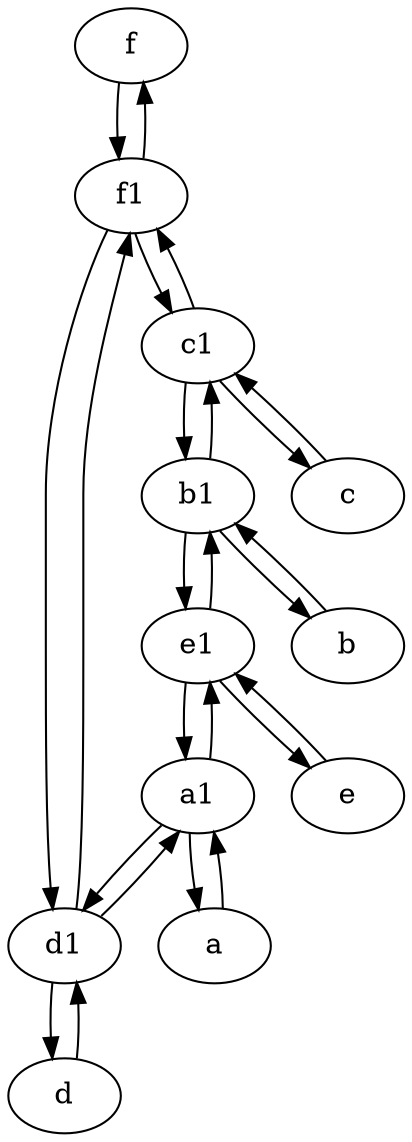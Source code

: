 digraph  {
	f [pos="15,45!"];
	d [pos="20,30!"];
	a1 [pos="40,15!"];
	e1 [pos="25,45!"];
	b [pos="50,20!"];
	e [pos="30,50!"];
	d1 [pos="25,30!"];
	f1;
	b1 [pos="45,20!"];
	c1 [pos="30,15!"];
	c [pos="20,10!"];
	a [pos="40,10!"];
	d1 -> f1;
	c1 -> c;
	f1 -> d1;
	a1 -> d1;
	e1 -> a1;
	d1 -> a1;
	e -> e1;
	e1 -> b1;
	b1 -> e1;
	f1 -> f;
	b -> b1;
	a1 -> e1;
	b1 -> b;
	b1 -> c1;
	c1 -> b1;
	d -> d1;
	a1 -> a;
	c1 -> f1;
	f -> f1;
	f1 -> c1;
	c -> c1;
	a -> a1;
	e1 -> e;
	d1 -> d;

	}